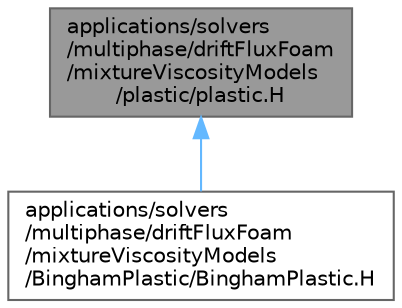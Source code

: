 digraph "applications/solvers/multiphase/driftFluxFoam/mixtureViscosityModels/plastic/plastic.H"
{
 // LATEX_PDF_SIZE
  bgcolor="transparent";
  edge [fontname=Helvetica,fontsize=10,labelfontname=Helvetica,labelfontsize=10];
  node [fontname=Helvetica,fontsize=10,shape=box,height=0.2,width=0.4];
  Node1 [id="Node000001",label="applications/solvers\l/multiphase/driftFluxFoam\l/mixtureViscosityModels\l/plastic/plastic.H",height=0.2,width=0.4,color="gray40", fillcolor="grey60", style="filled", fontcolor="black",tooltip=" "];
  Node1 -> Node2 [id="edge1_Node000001_Node000002",dir="back",color="steelblue1",style="solid",tooltip=" "];
  Node2 [id="Node000002",label="applications/solvers\l/multiphase/driftFluxFoam\l/mixtureViscosityModels\l/BinghamPlastic/BinghamPlastic.H",height=0.2,width=0.4,color="grey40", fillcolor="white", style="filled",URL="$BinghamPlastic_8H.html",tooltip=" "];
}
